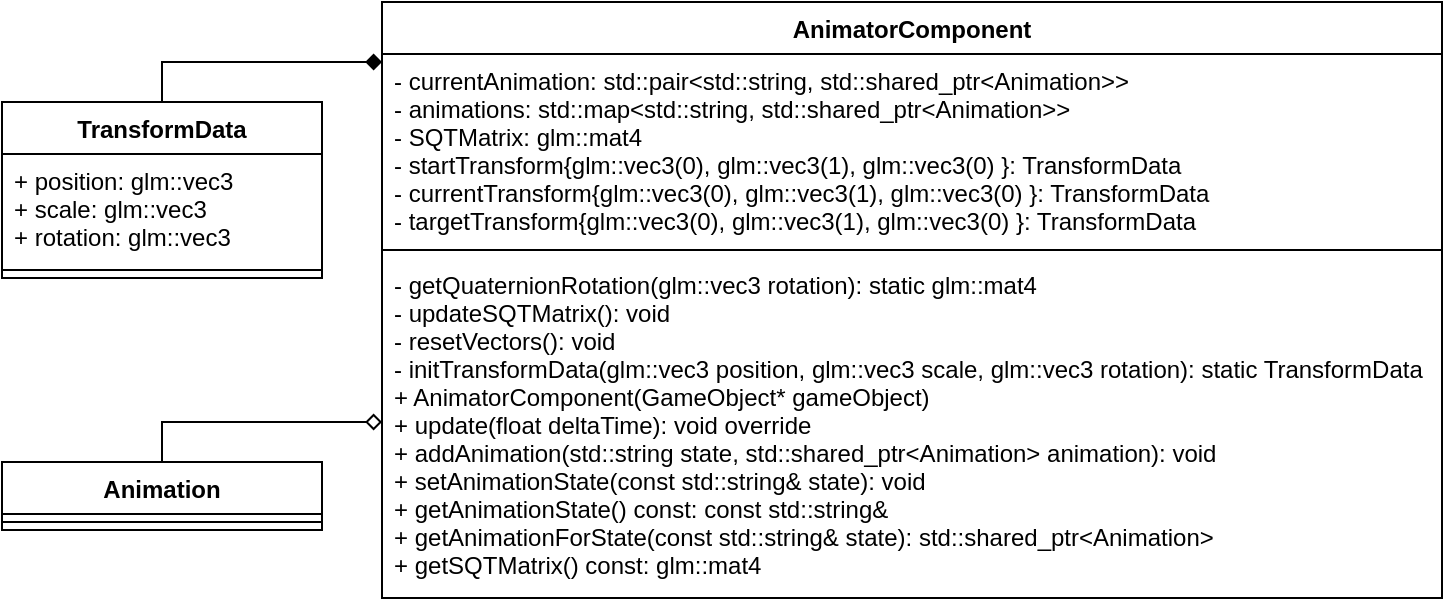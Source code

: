 <mxfile version="14.1.8" type="device"><diagram id="PSnxLn4yrzl0UjEWXb34" name="Page-1"><mxGraphModel dx="1086" dy="806" grid="1" gridSize="10" guides="1" tooltips="1" connect="1" arrows="1" fold="1" page="1" pageScale="1" pageWidth="827" pageHeight="1169" math="0" shadow="0"><root><mxCell id="0"/><mxCell id="1" parent="0"/><mxCell id="p3sEB0StOAbTO47i3JPU-2" value="AnimatorComponent" style="swimlane;fontStyle=1;align=center;verticalAlign=top;childLayout=stackLayout;horizontal=1;startSize=26;horizontalStack=0;resizeParent=1;resizeParentMax=0;resizeLast=0;collapsible=1;marginBottom=0;" parent="1" vertex="1"><mxGeometry x="200" y="220" width="530" height="298" as="geometry"/></mxCell><mxCell id="p3sEB0StOAbTO47i3JPU-3" value="- currentAnimation: std::pair&lt;std::string, std::shared_ptr&lt;Animation&gt;&gt;&#10;- animations: std::map&lt;std::string, std::shared_ptr&lt;Animation&gt;&gt;&#10;- SQTMatrix: glm::mat4&#10;- startTransform{glm::vec3(0), glm::vec3(1), glm::vec3(0) }: TransformData&#10;- currentTransform{glm::vec3(0), glm::vec3(1), glm::vec3(0) }: TransformData&#10;- targetTransform{glm::vec3(0), glm::vec3(1), glm::vec3(0) }: TransformData&#10;" style="text;strokeColor=none;fillColor=none;align=left;verticalAlign=top;spacingLeft=4;spacingRight=4;overflow=hidden;rotatable=0;points=[[0,0.5],[1,0.5]];portConstraint=eastwest;" parent="p3sEB0StOAbTO47i3JPU-2" vertex="1"><mxGeometry y="26" width="530" height="94" as="geometry"/></mxCell><mxCell id="p3sEB0StOAbTO47i3JPU-4" value="" style="line;strokeWidth=1;fillColor=none;align=left;verticalAlign=middle;spacingTop=-1;spacingLeft=3;spacingRight=3;rotatable=0;labelPosition=right;points=[];portConstraint=eastwest;" parent="p3sEB0StOAbTO47i3JPU-2" vertex="1"><mxGeometry y="120" width="530" height="8" as="geometry"/></mxCell><mxCell id="p3sEB0StOAbTO47i3JPU-5" value="- getQuaternionRotation(glm::vec3 rotation): static glm::mat4&#10;- updateSQTMatrix(): void &#10;- resetVectors(): void &#10;- initTransformData(glm::vec3 position, glm::vec3 scale, glm::vec3 rotation): static TransformData&#10;+ AnimatorComponent(GameObject* gameObject)&#10;+ update(float deltaTime): void override&#10;+ addAnimation(std::string state, std::shared_ptr&lt;Animation&gt; animation): void &#10;+ setAnimationState(const std::string&amp; state): void &#10;+ getAnimationState() const: const std::string&amp;&#10;+ getAnimationForState(const std::string&amp; state): std::shared_ptr&lt;Animation&gt; &#10;+ getSQTMatrix() const: glm::mat4 " style="text;strokeColor=none;fillColor=none;align=left;verticalAlign=top;spacingLeft=4;spacingRight=4;overflow=hidden;rotatable=0;points=[[0,0.5],[1,0.5]];portConstraint=eastwest;fontStyle=0" parent="p3sEB0StOAbTO47i3JPU-2" vertex="1"><mxGeometry y="128" width="530" height="170" as="geometry"/></mxCell><mxCell id="p3sEB0StOAbTO47i3JPU-6" style="edgeStyle=orthogonalEdgeStyle;rounded=0;orthogonalLoop=1;jettySize=auto;html=1;exitX=0.5;exitY=0;exitDx=0;exitDy=0;endArrow=diamond;endFill=1;" parent="1" source="p3sEB0StOAbTO47i3JPU-7" target="p3sEB0StOAbTO47i3JPU-3" edge="1"><mxGeometry relative="1" as="geometry"><Array as="points"><mxPoint x="90" y="250"/></Array></mxGeometry></mxCell><mxCell id="p3sEB0StOAbTO47i3JPU-7" value="TransformData" style="swimlane;fontStyle=1;align=center;verticalAlign=top;childLayout=stackLayout;horizontal=1;startSize=26;horizontalStack=0;resizeParent=1;resizeParentMax=0;resizeLast=0;collapsible=1;marginBottom=0;" parent="1" vertex="1"><mxGeometry x="10" y="270" width="160" height="88" as="geometry"/></mxCell><mxCell id="p3sEB0StOAbTO47i3JPU-8" value="+ position: glm::vec3&#10;+ scale: glm::vec3&#10;+ rotation: glm::vec3" style="text;strokeColor=none;fillColor=none;align=left;verticalAlign=top;spacingLeft=4;spacingRight=4;overflow=hidden;rotatable=0;points=[[0,0.5],[1,0.5]];portConstraint=eastwest;" parent="p3sEB0StOAbTO47i3JPU-7" vertex="1"><mxGeometry y="26" width="160" height="54" as="geometry"/></mxCell><mxCell id="p3sEB0StOAbTO47i3JPU-9" value="" style="line;strokeWidth=1;fillColor=none;align=left;verticalAlign=middle;spacingTop=-1;spacingLeft=3;spacingRight=3;rotatable=0;labelPosition=right;points=[];portConstraint=eastwest;" parent="p3sEB0StOAbTO47i3JPU-7" vertex="1"><mxGeometry y="80" width="160" height="8" as="geometry"/></mxCell><mxCell id="8tIti1xQWM-WEUe6Cz1x-1" value="Animation" style="swimlane;fontStyle=1;align=center;verticalAlign=top;childLayout=stackLayout;horizontal=1;startSize=26;horizontalStack=0;resizeParent=1;resizeParentMax=0;resizeLast=0;collapsible=1;marginBottom=0;" vertex="1" parent="1"><mxGeometry x="10" y="450" width="160" height="34" as="geometry"/></mxCell><mxCell id="8tIti1xQWM-WEUe6Cz1x-3" value="" style="line;strokeWidth=1;fillColor=none;align=left;verticalAlign=middle;spacingTop=-1;spacingLeft=3;spacingRight=3;rotatable=0;labelPosition=right;points=[];portConstraint=eastwest;" vertex="1" parent="8tIti1xQWM-WEUe6Cz1x-1"><mxGeometry y="26" width="160" height="8" as="geometry"/></mxCell><mxCell id="8tIti1xQWM-WEUe6Cz1x-4" style="edgeStyle=orthogonalEdgeStyle;rounded=0;orthogonalLoop=1;jettySize=auto;html=1;exitX=0.5;exitY=0;exitDx=0;exitDy=0;endArrow=diamond;endFill=0;" edge="1" parent="1"><mxGeometry relative="1" as="geometry"><mxPoint x="90" y="450" as="sourcePoint"/><mxPoint x="200" y="430" as="targetPoint"/><Array as="points"><mxPoint x="90" y="430"/></Array></mxGeometry></mxCell></root></mxGraphModel></diagram></mxfile>